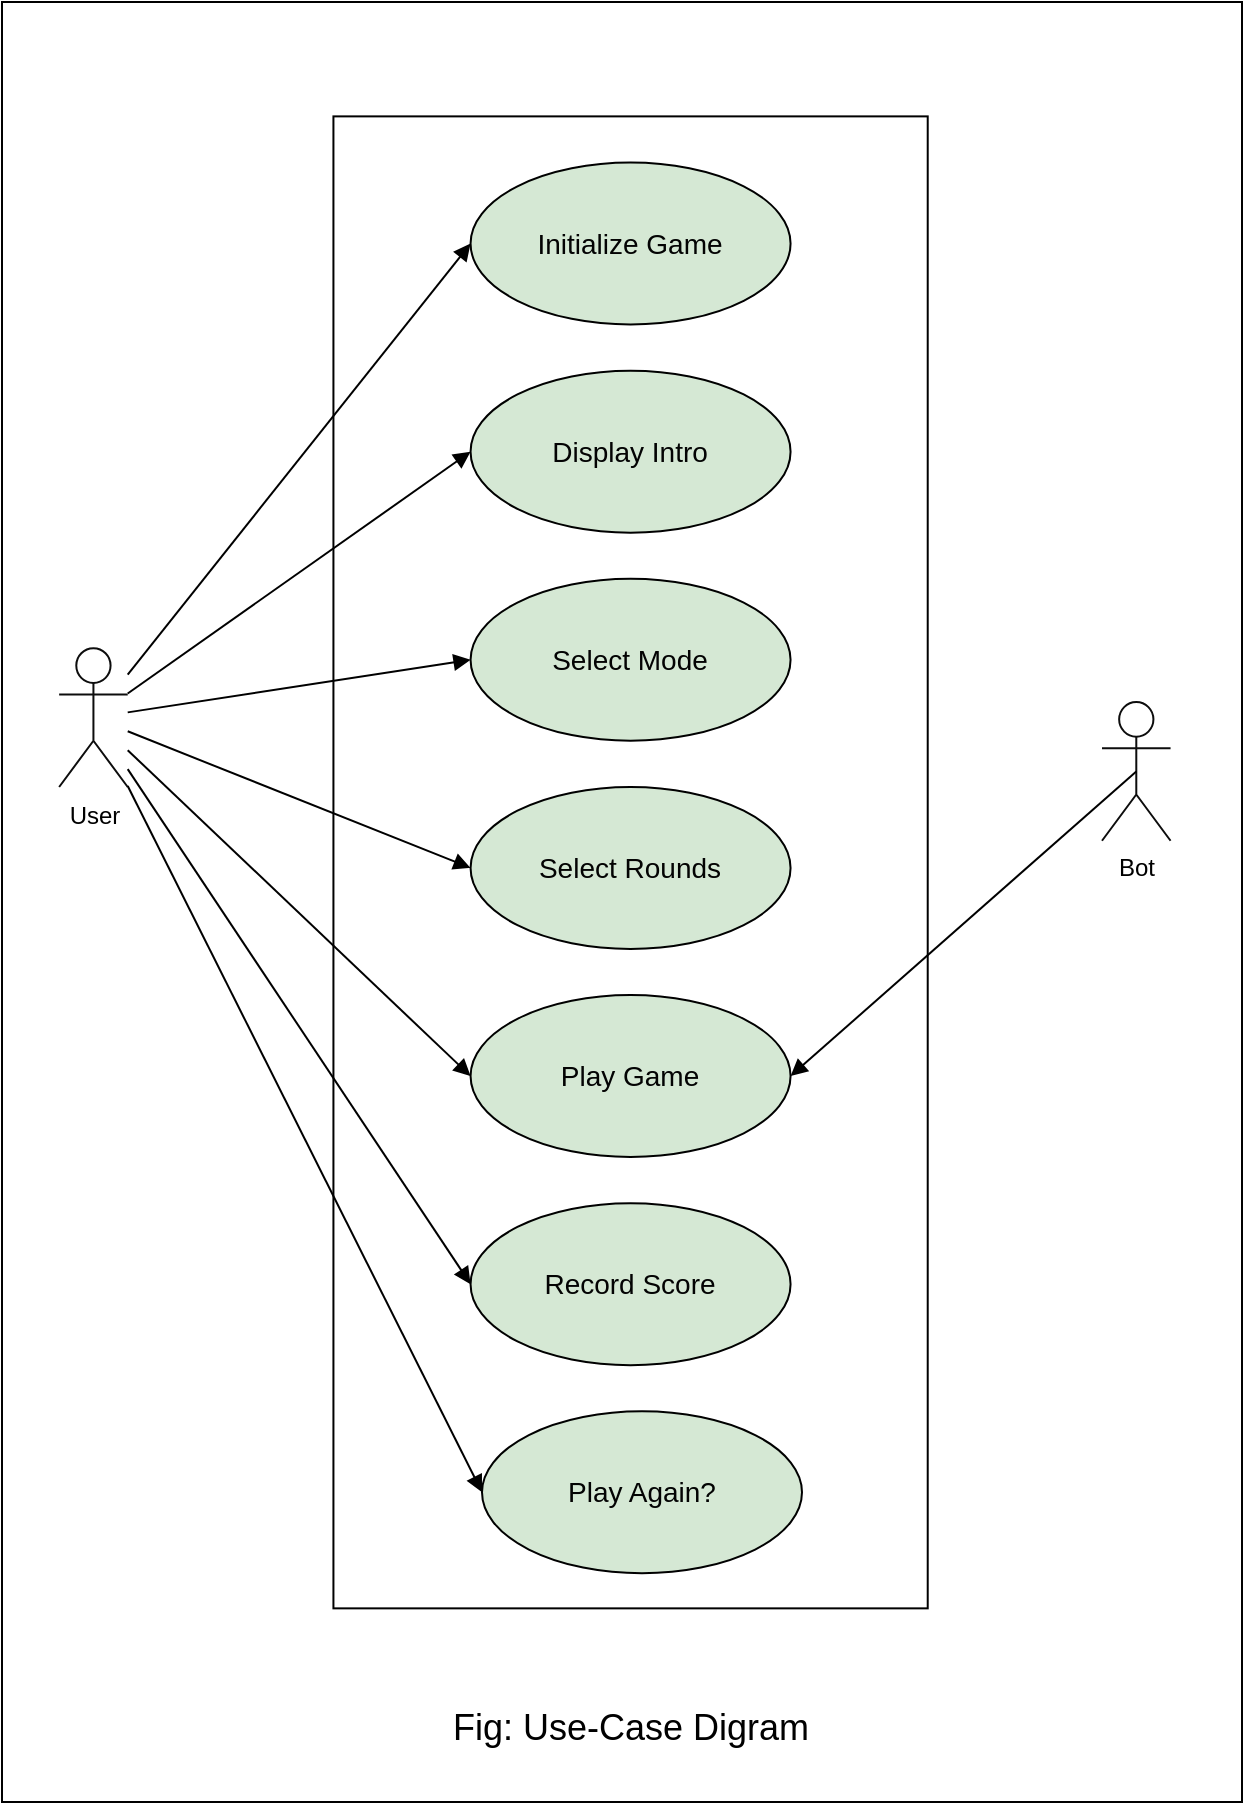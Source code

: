 <mxfile version="24.7.8">
  <diagram id="C5RBs43oDa-KdzZeNtuy" name="Page-1">
    <mxGraphModel dx="1760" dy="2289" grid="1" gridSize="10" guides="1" tooltips="1" connect="1" arrows="0" fold="1" page="1" pageScale="1" pageWidth="827" pageHeight="1169" math="0" shadow="0">
      <root>
        <mxCell id="WIyWlLk6GJQsqaUBKTNV-0" />
        <mxCell id="WIyWlLk6GJQsqaUBKTNV-1" parent="WIyWlLk6GJQsqaUBKTNV-0" />
        <mxCell id="I9NOuy1AulMHWnaysWLS-2" value="" style="rounded=0;whiteSpace=wrap;html=1;fillColor=#ffffff;container=0;" vertex="1" parent="WIyWlLk6GJQsqaUBKTNV-1">
          <mxGeometry x="150" y="-1090" width="620" height="900" as="geometry" />
        </mxCell>
        <mxCell id="I9NOuy1AulMHWnaysWLS-3" value="&lt;span style=&quot;background-color: rgb(255, 255, 255);&quot;&gt;&lt;font color=&quot;#000000&quot;&gt;User&lt;/font&gt;&lt;/span&gt;" style="shape=umlActor;verticalLabelPosition=bottom;verticalAlign=top;html=1;outlineConnect=0;strokeColor=#0d0d0d;fillColor=#FFFFFF;container=0;" vertex="1" parent="WIyWlLk6GJQsqaUBKTNV-1">
          <mxGeometry x="178.571" y="-766.875" width="34.286" height="69.375" as="geometry" />
        </mxCell>
        <mxCell id="I9NOuy1AulMHWnaysWLS-4" value="" style="rounded=0;whiteSpace=wrap;html=1;fillColor=#FFFFFF;strokeColor=#000000;container=0;" vertex="1" parent="WIyWlLk6GJQsqaUBKTNV-1">
          <mxGeometry x="315.714" y="-1032.812" width="297.143" height="745.989" as="geometry" />
        </mxCell>
        <mxCell id="I9NOuy1AulMHWnaysWLS-6" value="&lt;font style=&quot;font-size: 14px;&quot;&gt;Initialize Game&lt;/font&gt;" style="ellipse;whiteSpace=wrap;html=1;fillColor=#D5E8D4;strokeColor=#000000;fontColor=#030303;container=0;" vertex="1" parent="WIyWlLk6GJQsqaUBKTNV-1">
          <mxGeometry x="384.286" y="-1009.688" width="160" height="80.937" as="geometry" />
        </mxCell>
        <mxCell id="I9NOuy1AulMHWnaysWLS-7" value="Display Intro" style="ellipse;whiteSpace=wrap;html=1;fillColor=#D5E8D4;strokeColor=#000000;fontColor=#030303;fontSize=14;container=0;" vertex="1" parent="WIyWlLk6GJQsqaUBKTNV-1">
          <mxGeometry x="384.286" y="-905.625" width="160" height="80.937" as="geometry" />
        </mxCell>
        <mxCell id="I9NOuy1AulMHWnaysWLS-8" value="&lt;span style=&quot;font-size: 14px;&quot;&gt;Select Mode&lt;/span&gt;" style="ellipse;whiteSpace=wrap;html=1;fillColor=#D5E8D4;strokeColor=#000000;fontColor=#030303;labelBackgroundColor=none;fontSize=14;container=0;" vertex="1" parent="WIyWlLk6GJQsqaUBKTNV-1">
          <mxGeometry x="384.286" y="-801.563" width="160" height="80.937" as="geometry" />
        </mxCell>
        <mxCell id="I9NOuy1AulMHWnaysWLS-10" value="Select Rounds" style="ellipse;whiteSpace=wrap;html=1;fillColor=#D5E8D4;strokeColor=#000000;fontColor=#030303;labelBackgroundColor=none;fontSize=14;container=0;" vertex="1" parent="WIyWlLk6GJQsqaUBKTNV-1">
          <mxGeometry x="384.286" y="-697.5" width="160" height="80.937" as="geometry" />
        </mxCell>
        <mxCell id="I9NOuy1AulMHWnaysWLS-11" value="Play Game" style="ellipse;whiteSpace=wrap;html=1;fillColor=#D5E8D4;strokeColor=#000000;fontColor=#030303;labelBackgroundColor=none;fontSize=14;container=0;" vertex="1" parent="WIyWlLk6GJQsqaUBKTNV-1">
          <mxGeometry x="384.286" y="-593.438" width="160" height="80.937" as="geometry" />
        </mxCell>
        <mxCell id="I9NOuy1AulMHWnaysWLS-12" value="Play Again?" style="ellipse;whiteSpace=wrap;html=1;fillColor=#D5E8D4;strokeColor=#000000;fontColor=#030303;labelBackgroundColor=none;fontSize=14;container=0;" vertex="1" parent="WIyWlLk6GJQsqaUBKTNV-1">
          <mxGeometry x="390" y="-385.313" width="160" height="80.937" as="geometry" />
        </mxCell>
        <mxCell id="I9NOuy1AulMHWnaysWLS-13" value="Record Score" style="ellipse;whiteSpace=wrap;html=1;fillColor=#D5E8D4;strokeColor=#000000;fontColor=#030303;labelBackgroundColor=none;fontSize=14;container=0;" vertex="1" parent="WIyWlLk6GJQsqaUBKTNV-1">
          <mxGeometry x="384.286" y="-489.375" width="160" height="80.937" as="geometry" />
        </mxCell>
        <mxCell id="I9NOuy1AulMHWnaysWLS-16" value="&lt;font color=&quot;#000000&quot;&gt;&lt;span style=&quot;background-color: rgb(255, 255, 255);&quot;&gt;Bot&lt;/span&gt;&lt;/font&gt;" style="shape=umlActor;verticalLabelPosition=bottom;verticalAlign=top;html=1;outlineConnect=0;strokeColor=#0d0d0d;fillColor=#FFFFFF;container=0;" vertex="1" parent="WIyWlLk6GJQsqaUBKTNV-1">
          <mxGeometry x="700" y="-739.996" width="34.286" height="69.375" as="geometry" />
        </mxCell>
        <mxCell id="I9NOuy1AulMHWnaysWLS-19" value="" style="html=1;verticalAlign=bottom;endArrow=block;curved=0;rounded=0;entryX=0;entryY=0.5;entryDx=0;entryDy=0;strokeColor=#000000;" edge="1" parent="WIyWlLk6GJQsqaUBKTNV-1" source="I9NOuy1AulMHWnaysWLS-3" target="I9NOuy1AulMHWnaysWLS-6">
          <mxGeometry width="80" relative="1" as="geometry">
            <mxPoint x="281.429" y="-732.188" as="sourcePoint" />
            <mxPoint x="372.857" y="-732.188" as="targetPoint" />
          </mxGeometry>
        </mxCell>
        <mxCell id="I9NOuy1AulMHWnaysWLS-21" value="" style="html=1;verticalAlign=bottom;endArrow=block;curved=0;rounded=0;entryX=0;entryY=0.5;entryDx=0;entryDy=0;strokeColor=#000000;" edge="1" parent="WIyWlLk6GJQsqaUBKTNV-1" source="I9NOuy1AulMHWnaysWLS-3" target="I9NOuy1AulMHWnaysWLS-7">
          <mxGeometry width="80" relative="1" as="geometry">
            <mxPoint x="247.143" y="-983.094" as="sourcePoint" />
            <mxPoint x="395.714" y="-957.656" as="targetPoint" />
          </mxGeometry>
        </mxCell>
        <mxCell id="I9NOuy1AulMHWnaysWLS-22" value="" style="html=1;verticalAlign=bottom;endArrow=block;curved=0;rounded=0;entryX=0;entryY=0.5;entryDx=0;entryDy=0;strokeColor=#000000;" edge="1" parent="WIyWlLk6GJQsqaUBKTNV-1" source="I9NOuy1AulMHWnaysWLS-3" target="I9NOuy1AulMHWnaysWLS-8">
          <mxGeometry width="80" relative="1" as="geometry">
            <mxPoint x="258.571" y="-971.531" as="sourcePoint" />
            <mxPoint x="395.714" y="-853.594" as="targetPoint" />
          </mxGeometry>
        </mxCell>
        <mxCell id="I9NOuy1AulMHWnaysWLS-23" value="" style="html=1;verticalAlign=bottom;endArrow=block;curved=0;rounded=0;entryX=0;entryY=0.5;entryDx=0;entryDy=0;strokeColor=#000000;" edge="1" parent="WIyWlLk6GJQsqaUBKTNV-1" source="I9NOuy1AulMHWnaysWLS-3" target="I9NOuy1AulMHWnaysWLS-10">
          <mxGeometry width="80" relative="1" as="geometry">
            <mxPoint x="270" y="-959.969" as="sourcePoint" />
            <mxPoint x="407.143" y="-842.031" as="targetPoint" />
          </mxGeometry>
        </mxCell>
        <mxCell id="I9NOuy1AulMHWnaysWLS-24" value="" style="html=1;verticalAlign=bottom;endArrow=block;curved=0;rounded=0;entryX=0;entryY=0.5;entryDx=0;entryDy=0;strokeColor=#000000;" edge="1" parent="WIyWlLk6GJQsqaUBKTNV-1" source="I9NOuy1AulMHWnaysWLS-3" target="I9NOuy1AulMHWnaysWLS-11">
          <mxGeometry width="80" relative="1" as="geometry">
            <mxPoint x="281.429" y="-948.406" as="sourcePoint" />
            <mxPoint x="418.571" y="-830.469" as="targetPoint" />
          </mxGeometry>
        </mxCell>
        <mxCell id="I9NOuy1AulMHWnaysWLS-27" value="" style="html=1;verticalAlign=bottom;endArrow=block;curved=0;rounded=0;strokeColor=#000000;entryX=0;entryY=0.5;entryDx=0;entryDy=0;" edge="1" parent="WIyWlLk6GJQsqaUBKTNV-1" source="I9NOuy1AulMHWnaysWLS-3" target="I9NOuy1AulMHWnaysWLS-13">
          <mxGeometry width="80" relative="1" as="geometry">
            <mxPoint x="242.571" y="-951.875" as="sourcePoint" />
            <mxPoint x="395.714" y="-541.406" as="targetPoint" />
          </mxGeometry>
        </mxCell>
        <mxCell id="I9NOuy1AulMHWnaysWLS-29" value="" style="html=1;verticalAlign=bottom;endArrow=block;curved=0;rounded=0;strokeColor=#000000;entryX=0;entryY=0.5;entryDx=0;entryDy=0;" edge="1" parent="WIyWlLk6GJQsqaUBKTNV-1" source="I9NOuy1AulMHWnaysWLS-3" target="I9NOuy1AulMHWnaysWLS-12">
          <mxGeometry width="80" relative="1" as="geometry">
            <mxPoint x="224.286" y="-695.188" as="sourcePoint" />
            <mxPoint x="395.714" y="-437.344" as="targetPoint" />
          </mxGeometry>
        </mxCell>
        <mxCell id="I9NOuy1AulMHWnaysWLS-33" value="" style="html=1;verticalAlign=bottom;endArrow=block;curved=0;rounded=0;strokeColor=#000000;entryX=1;entryY=0.5;entryDx=0;entryDy=0;exitX=0.5;exitY=0.5;exitDx=0;exitDy=0;exitPerimeter=0;" edge="1" parent="WIyWlLk6GJQsqaUBKTNV-1" source="I9NOuy1AulMHWnaysWLS-16" target="I9NOuy1AulMHWnaysWLS-11">
          <mxGeometry width="80" relative="1" as="geometry">
            <mxPoint x="224.286" y="-685.938" as="sourcePoint" />
            <mxPoint x="401.429" y="-333.281" as="targetPoint" />
          </mxGeometry>
        </mxCell>
        <mxCell id="I9NOuy1AulMHWnaysWLS-34" value="Fig: Use-Case Digram" style="text;html=1;align=center;verticalAlign=middle;whiteSpace=wrap;rounded=0;fontColor=#000000;fontSize=18;container=0;" vertex="1" parent="WIyWlLk6GJQsqaUBKTNV-1">
          <mxGeometry x="350.004" y="-260.003" width="228.571" height="65.051" as="geometry" />
        </mxCell>
      </root>
    </mxGraphModel>
  </diagram>
</mxfile>
